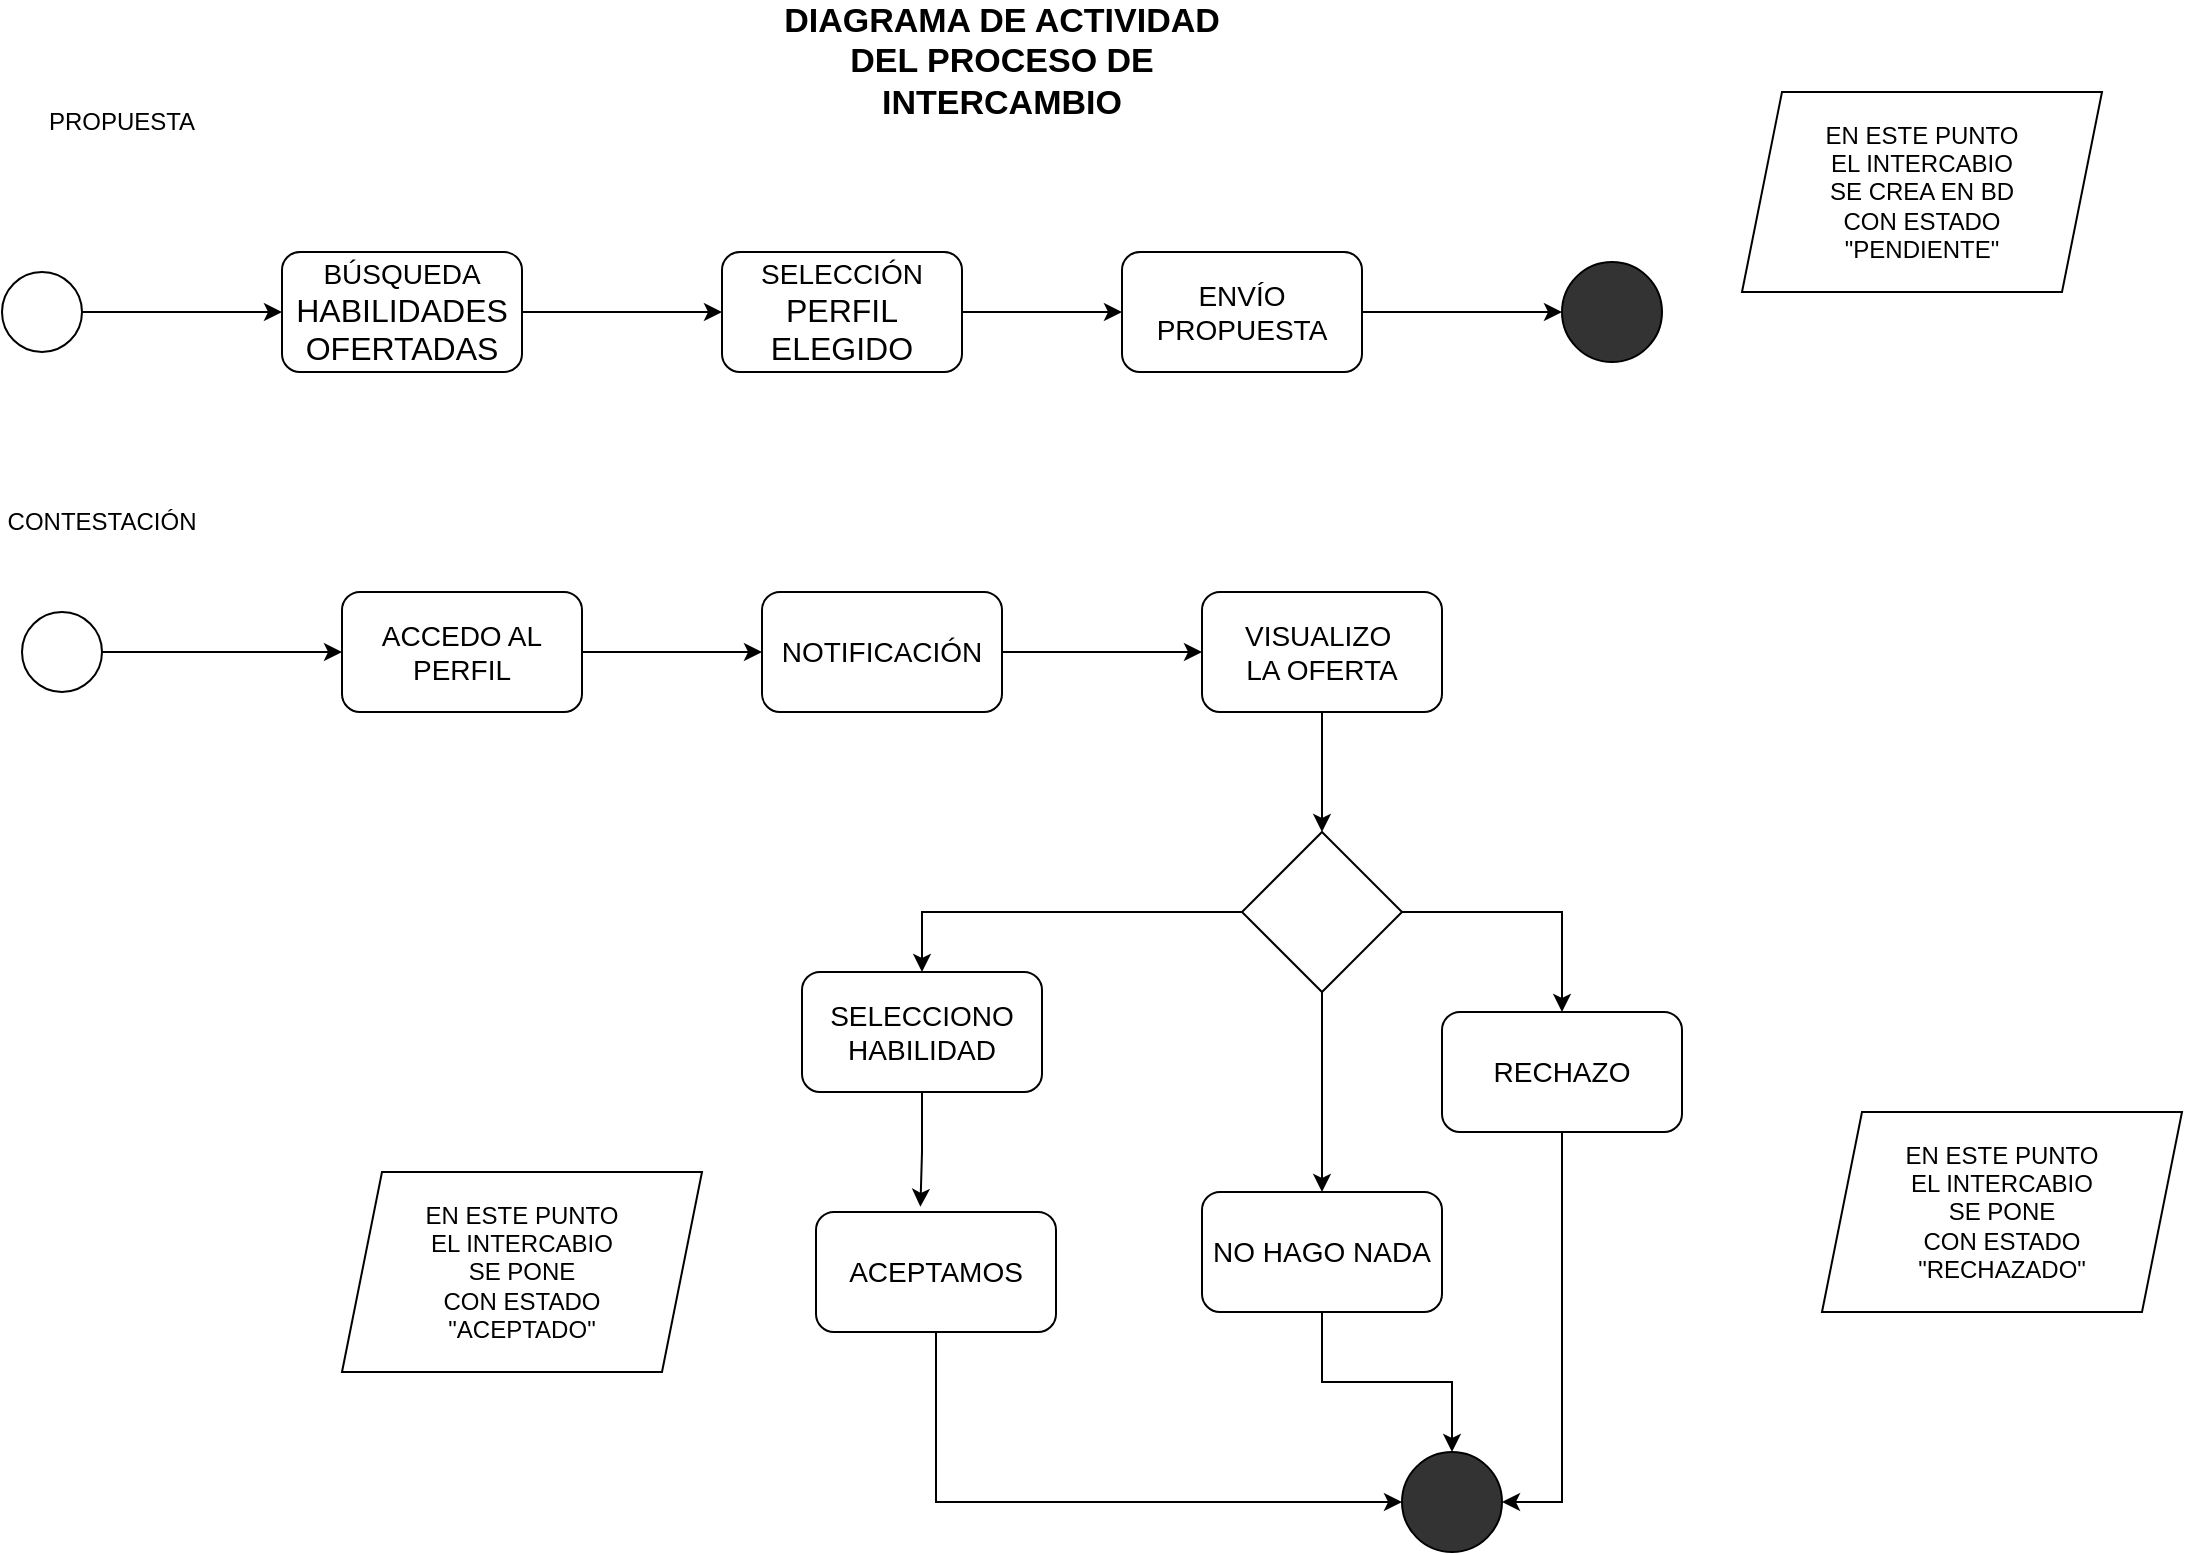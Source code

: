 <mxfile version="24.7.8">
  <diagram name="Página-1" id="ziSw8ppbOTS3yG62tghY">
    <mxGraphModel dx="1319" dy="614" grid="1" gridSize="10" guides="1" tooltips="1" connect="1" arrows="1" fold="1" page="1" pageScale="1" pageWidth="827" pageHeight="1169" math="0" shadow="0">
      <root>
        <mxCell id="0" />
        <mxCell id="1" parent="0" />
        <mxCell id="8chYifl9WKkdmZ1JRLJg-1" value="&lt;b style=&quot;font-size: 17px;&quot;&gt;DIAGRAMA DE ACTIVIDAD DEL PROCESO DE INTERCAMBIO&lt;/b&gt;" style="text;html=1;align=center;verticalAlign=middle;whiteSpace=wrap;rounded=0;" vertex="1" parent="1">
          <mxGeometry x="450" y="30" width="240" height="30" as="geometry" />
        </mxCell>
        <mxCell id="8chYifl9WKkdmZ1JRLJg-10" style="edgeStyle=orthogonalEdgeStyle;rounded=0;orthogonalLoop=1;jettySize=auto;html=1;entryX=0;entryY=0.5;entryDx=0;entryDy=0;" edge="1" parent="1" source="8chYifl9WKkdmZ1JRLJg-3" target="8chYifl9WKkdmZ1JRLJg-5">
          <mxGeometry relative="1" as="geometry" />
        </mxCell>
        <mxCell id="8chYifl9WKkdmZ1JRLJg-3" value="" style="ellipse;whiteSpace=wrap;html=1;aspect=fixed;" vertex="1" parent="1">
          <mxGeometry x="70" y="150" width="40" height="40" as="geometry" />
        </mxCell>
        <mxCell id="8chYifl9WKkdmZ1JRLJg-4" value="" style="ellipse;whiteSpace=wrap;html=1;aspect=fixed;fillColor=#333333;" vertex="1" parent="1">
          <mxGeometry x="850" y="145" width="50" height="50" as="geometry" />
        </mxCell>
        <mxCell id="8chYifl9WKkdmZ1JRLJg-7" style="edgeStyle=orthogonalEdgeStyle;rounded=0;orthogonalLoop=1;jettySize=auto;html=1;entryX=0;entryY=0.5;entryDx=0;entryDy=0;" edge="1" parent="1" source="8chYifl9WKkdmZ1JRLJg-5" target="8chYifl9WKkdmZ1JRLJg-6">
          <mxGeometry relative="1" as="geometry" />
        </mxCell>
        <mxCell id="8chYifl9WKkdmZ1JRLJg-5" value="&lt;font style=&quot;font-size: 14px;&quot;&gt;BÚSQUEDA&lt;/font&gt;&lt;div&gt;&lt;font size=&quot;3&quot;&gt;HABILIDADES&lt;/font&gt;&lt;/div&gt;&lt;div&gt;&lt;font size=&quot;3&quot;&gt;OFERTADAS&lt;/font&gt;&lt;/div&gt;" style="rounded=1;whiteSpace=wrap;html=1;" vertex="1" parent="1">
          <mxGeometry x="210" y="140" width="120" height="60" as="geometry" />
        </mxCell>
        <mxCell id="8chYifl9WKkdmZ1JRLJg-9" style="edgeStyle=orthogonalEdgeStyle;rounded=0;orthogonalLoop=1;jettySize=auto;html=1;entryX=0;entryY=0.5;entryDx=0;entryDy=0;" edge="1" parent="1" source="8chYifl9WKkdmZ1JRLJg-6" target="8chYifl9WKkdmZ1JRLJg-8">
          <mxGeometry relative="1" as="geometry" />
        </mxCell>
        <mxCell id="8chYifl9WKkdmZ1JRLJg-6" value="&lt;font style=&quot;font-size: 14px;&quot;&gt;SELECCIÓN&lt;/font&gt;&lt;div&gt;&lt;font size=&quot;3&quot;&gt;PERFIL&lt;/font&gt;&lt;/div&gt;&lt;div&gt;&lt;font size=&quot;3&quot;&gt;ELEGIDO&lt;/font&gt;&lt;/div&gt;" style="rounded=1;whiteSpace=wrap;html=1;" vertex="1" parent="1">
          <mxGeometry x="430" y="140" width="120" height="60" as="geometry" />
        </mxCell>
        <mxCell id="8chYifl9WKkdmZ1JRLJg-11" style="edgeStyle=orthogonalEdgeStyle;rounded=0;orthogonalLoop=1;jettySize=auto;html=1;entryX=0;entryY=0.5;entryDx=0;entryDy=0;" edge="1" parent="1" source="8chYifl9WKkdmZ1JRLJg-8" target="8chYifl9WKkdmZ1JRLJg-4">
          <mxGeometry relative="1" as="geometry" />
        </mxCell>
        <mxCell id="8chYifl9WKkdmZ1JRLJg-8" value="&lt;span style=&quot;font-size: 14px;&quot;&gt;ENVÍO PROPUESTA&lt;/span&gt;" style="rounded=1;whiteSpace=wrap;html=1;" vertex="1" parent="1">
          <mxGeometry x="630" y="140" width="120" height="60" as="geometry" />
        </mxCell>
        <mxCell id="8chYifl9WKkdmZ1JRLJg-12" value="EN ESTE PUNTO&lt;div&gt;EL INTERCABIO&lt;/div&gt;&lt;div&gt;SE CREA EN BD&lt;/div&gt;&lt;div&gt;CON ESTADO&lt;/div&gt;&lt;div&gt;&quot;PENDIENTE&quot;&lt;/div&gt;" style="shape=parallelogram;perimeter=parallelogramPerimeter;whiteSpace=wrap;html=1;fixedSize=1;" vertex="1" parent="1">
          <mxGeometry x="940" y="60" width="180" height="100" as="geometry" />
        </mxCell>
        <mxCell id="8chYifl9WKkdmZ1JRLJg-19" style="edgeStyle=orthogonalEdgeStyle;rounded=0;orthogonalLoop=1;jettySize=auto;html=1;entryX=0;entryY=0.5;entryDx=0;entryDy=0;" edge="1" parent="1" source="8chYifl9WKkdmZ1JRLJg-13" target="8chYifl9WKkdmZ1JRLJg-17">
          <mxGeometry relative="1" as="geometry" />
        </mxCell>
        <mxCell id="8chYifl9WKkdmZ1JRLJg-13" value="&lt;span style=&quot;font-size: 14px;&quot;&gt;ACCEDO AL&lt;/span&gt;&lt;div&gt;&lt;span style=&quot;font-size: 14px;&quot;&gt;PERFIL&lt;/span&gt;&lt;/div&gt;" style="rounded=1;whiteSpace=wrap;html=1;" vertex="1" parent="1">
          <mxGeometry x="240" y="310" width="120" height="60" as="geometry" />
        </mxCell>
        <mxCell id="8chYifl9WKkdmZ1JRLJg-16" style="edgeStyle=orthogonalEdgeStyle;rounded=0;orthogonalLoop=1;jettySize=auto;html=1;entryX=0;entryY=0.5;entryDx=0;entryDy=0;" edge="1" parent="1" source="8chYifl9WKkdmZ1JRLJg-14" target="8chYifl9WKkdmZ1JRLJg-13">
          <mxGeometry relative="1" as="geometry" />
        </mxCell>
        <mxCell id="8chYifl9WKkdmZ1JRLJg-14" value="" style="ellipse;whiteSpace=wrap;html=1;aspect=fixed;" vertex="1" parent="1">
          <mxGeometry x="80" y="320" width="40" height="40" as="geometry" />
        </mxCell>
        <mxCell id="8chYifl9WKkdmZ1JRLJg-20" style="edgeStyle=orthogonalEdgeStyle;rounded=0;orthogonalLoop=1;jettySize=auto;html=1;entryX=0;entryY=0.5;entryDx=0;entryDy=0;" edge="1" parent="1" source="8chYifl9WKkdmZ1JRLJg-17" target="8chYifl9WKkdmZ1JRLJg-18">
          <mxGeometry relative="1" as="geometry" />
        </mxCell>
        <mxCell id="8chYifl9WKkdmZ1JRLJg-17" value="&lt;span style=&quot;font-size: 14px;&quot;&gt;NOTIFICACIÓN&lt;/span&gt;" style="rounded=1;whiteSpace=wrap;html=1;" vertex="1" parent="1">
          <mxGeometry x="450" y="310" width="120" height="60" as="geometry" />
        </mxCell>
        <mxCell id="8chYifl9WKkdmZ1JRLJg-23" style="edgeStyle=orthogonalEdgeStyle;rounded=0;orthogonalLoop=1;jettySize=auto;html=1;entryX=0.5;entryY=0;entryDx=0;entryDy=0;" edge="1" parent="1" source="8chYifl9WKkdmZ1JRLJg-18" target="8chYifl9WKkdmZ1JRLJg-22">
          <mxGeometry relative="1" as="geometry" />
        </mxCell>
        <mxCell id="8chYifl9WKkdmZ1JRLJg-18" value="&lt;span style=&quot;font-size: 14px;&quot;&gt;VISUALIZO&amp;nbsp;&lt;/span&gt;&lt;div&gt;&lt;span style=&quot;font-size: 14px;&quot;&gt;LA OFERTA&lt;/span&gt;&lt;/div&gt;" style="rounded=1;whiteSpace=wrap;html=1;" vertex="1" parent="1">
          <mxGeometry x="670" y="310" width="120" height="60" as="geometry" />
        </mxCell>
        <mxCell id="8chYifl9WKkdmZ1JRLJg-28" style="edgeStyle=orthogonalEdgeStyle;rounded=0;orthogonalLoop=1;jettySize=auto;html=1;entryX=0.5;entryY=0;entryDx=0;entryDy=0;" edge="1" parent="1" source="8chYifl9WKkdmZ1JRLJg-22" target="8chYifl9WKkdmZ1JRLJg-27">
          <mxGeometry relative="1" as="geometry" />
        </mxCell>
        <mxCell id="8chYifl9WKkdmZ1JRLJg-32" style="edgeStyle=orthogonalEdgeStyle;rounded=0;orthogonalLoop=1;jettySize=auto;html=1;entryX=0.5;entryY=0;entryDx=0;entryDy=0;" edge="1" parent="1" source="8chYifl9WKkdmZ1JRLJg-22" target="8chYifl9WKkdmZ1JRLJg-25">
          <mxGeometry relative="1" as="geometry" />
        </mxCell>
        <mxCell id="8chYifl9WKkdmZ1JRLJg-39" style="edgeStyle=orthogonalEdgeStyle;rounded=0;orthogonalLoop=1;jettySize=auto;html=1;" edge="1" parent="1" source="8chYifl9WKkdmZ1JRLJg-22">
          <mxGeometry relative="1" as="geometry">
            <mxPoint x="730" y="610" as="targetPoint" />
          </mxGeometry>
        </mxCell>
        <mxCell id="8chYifl9WKkdmZ1JRLJg-22" value="" style="rhombus;whiteSpace=wrap;html=1;" vertex="1" parent="1">
          <mxGeometry x="690" y="430" width="80" height="80" as="geometry" />
        </mxCell>
        <mxCell id="8chYifl9WKkdmZ1JRLJg-25" value="&lt;span style=&quot;font-size: 14px;&quot;&gt;SELECCIONO&lt;/span&gt;&lt;div&gt;&lt;span style=&quot;font-size: 14px;&quot;&gt;HABILIDAD&lt;/span&gt;&lt;/div&gt;" style="rounded=1;whiteSpace=wrap;html=1;" vertex="1" parent="1">
          <mxGeometry x="470" y="500" width="120" height="60" as="geometry" />
        </mxCell>
        <mxCell id="8chYifl9WKkdmZ1JRLJg-34" style="edgeStyle=orthogonalEdgeStyle;rounded=0;orthogonalLoop=1;jettySize=auto;html=1;entryX=0;entryY=0.5;entryDx=0;entryDy=0;exitX=0.5;exitY=1;exitDx=0;exitDy=0;" edge="1" parent="1" source="8chYifl9WKkdmZ1JRLJg-26" target="8chYifl9WKkdmZ1JRLJg-29">
          <mxGeometry relative="1" as="geometry" />
        </mxCell>
        <mxCell id="8chYifl9WKkdmZ1JRLJg-26" value="&lt;span style=&quot;font-size: 14px;&quot;&gt;ACEPTAMOS&lt;/span&gt;" style="rounded=1;whiteSpace=wrap;html=1;" vertex="1" parent="1">
          <mxGeometry x="477" y="620" width="120" height="60" as="geometry" />
        </mxCell>
        <mxCell id="8chYifl9WKkdmZ1JRLJg-30" style="edgeStyle=orthogonalEdgeStyle;rounded=0;orthogonalLoop=1;jettySize=auto;html=1;entryX=1;entryY=0.5;entryDx=0;entryDy=0;" edge="1" parent="1" source="8chYifl9WKkdmZ1JRLJg-27" target="8chYifl9WKkdmZ1JRLJg-29">
          <mxGeometry relative="1" as="geometry" />
        </mxCell>
        <mxCell id="8chYifl9WKkdmZ1JRLJg-27" value="&lt;span style=&quot;font-size: 14px;&quot;&gt;RECHAZO&lt;/span&gt;" style="rounded=1;whiteSpace=wrap;html=1;" vertex="1" parent="1">
          <mxGeometry x="790" y="520" width="120" height="60" as="geometry" />
        </mxCell>
        <mxCell id="8chYifl9WKkdmZ1JRLJg-29" value="" style="ellipse;whiteSpace=wrap;html=1;aspect=fixed;fillColor=#333333;" vertex="1" parent="1">
          <mxGeometry x="770" y="740" width="50" height="50" as="geometry" />
        </mxCell>
        <mxCell id="8chYifl9WKkdmZ1JRLJg-33" style="edgeStyle=orthogonalEdgeStyle;rounded=0;orthogonalLoop=1;jettySize=auto;html=1;entryX=0.435;entryY=-0.043;entryDx=0;entryDy=0;entryPerimeter=0;" edge="1" parent="1" source="8chYifl9WKkdmZ1JRLJg-25" target="8chYifl9WKkdmZ1JRLJg-26">
          <mxGeometry relative="1" as="geometry" />
        </mxCell>
        <mxCell id="8chYifl9WKkdmZ1JRLJg-35" value="EN ESTE PUNTO&lt;div&gt;EL INTERCABIO&lt;/div&gt;&lt;div&gt;SE PONE&lt;/div&gt;&lt;div&gt;CON ESTADO&lt;/div&gt;&lt;div&gt;&quot;RECHAZADO&lt;span style=&quot;background-color: initial;&quot;&gt;&quot;&lt;/span&gt;&lt;/div&gt;" style="shape=parallelogram;perimeter=parallelogramPerimeter;whiteSpace=wrap;html=1;fixedSize=1;" vertex="1" parent="1">
          <mxGeometry x="980" y="570" width="180" height="100" as="geometry" />
        </mxCell>
        <mxCell id="8chYifl9WKkdmZ1JRLJg-36" value="EN ESTE PUNTO&lt;div&gt;EL INTERCABIO&lt;/div&gt;&lt;div&gt;SE PONE&lt;/div&gt;&lt;div&gt;CON ESTADO&lt;/div&gt;&lt;div&gt;&quot;ACEPTADO&lt;span style=&quot;background-color: initial;&quot;&gt;&quot;&lt;/span&gt;&lt;/div&gt;" style="shape=parallelogram;perimeter=parallelogramPerimeter;whiteSpace=wrap;html=1;fixedSize=1;" vertex="1" parent="1">
          <mxGeometry x="240" y="600" width="180" height="100" as="geometry" />
        </mxCell>
        <mxCell id="8chYifl9WKkdmZ1JRLJg-37" value="PROPUESTA" style="text;html=1;align=center;verticalAlign=middle;whiteSpace=wrap;rounded=0;" vertex="1" parent="1">
          <mxGeometry x="100" y="60" width="60" height="30" as="geometry" />
        </mxCell>
        <mxCell id="8chYifl9WKkdmZ1JRLJg-38" value="CONTESTACIÓN" style="text;html=1;align=center;verticalAlign=middle;whiteSpace=wrap;rounded=0;" vertex="1" parent="1">
          <mxGeometry x="90" y="260" width="60" height="30" as="geometry" />
        </mxCell>
        <mxCell id="8chYifl9WKkdmZ1JRLJg-41" style="edgeStyle=orthogonalEdgeStyle;rounded=0;orthogonalLoop=1;jettySize=auto;html=1;entryX=0.5;entryY=0;entryDx=0;entryDy=0;" edge="1" parent="1" source="8chYifl9WKkdmZ1JRLJg-40" target="8chYifl9WKkdmZ1JRLJg-29">
          <mxGeometry relative="1" as="geometry" />
        </mxCell>
        <mxCell id="8chYifl9WKkdmZ1JRLJg-40" value="&lt;span style=&quot;font-size: 14px;&quot;&gt;NO HAGO NADA&lt;/span&gt;" style="rounded=1;whiteSpace=wrap;html=1;" vertex="1" parent="1">
          <mxGeometry x="670" y="610" width="120" height="60" as="geometry" />
        </mxCell>
      </root>
    </mxGraphModel>
  </diagram>
</mxfile>
